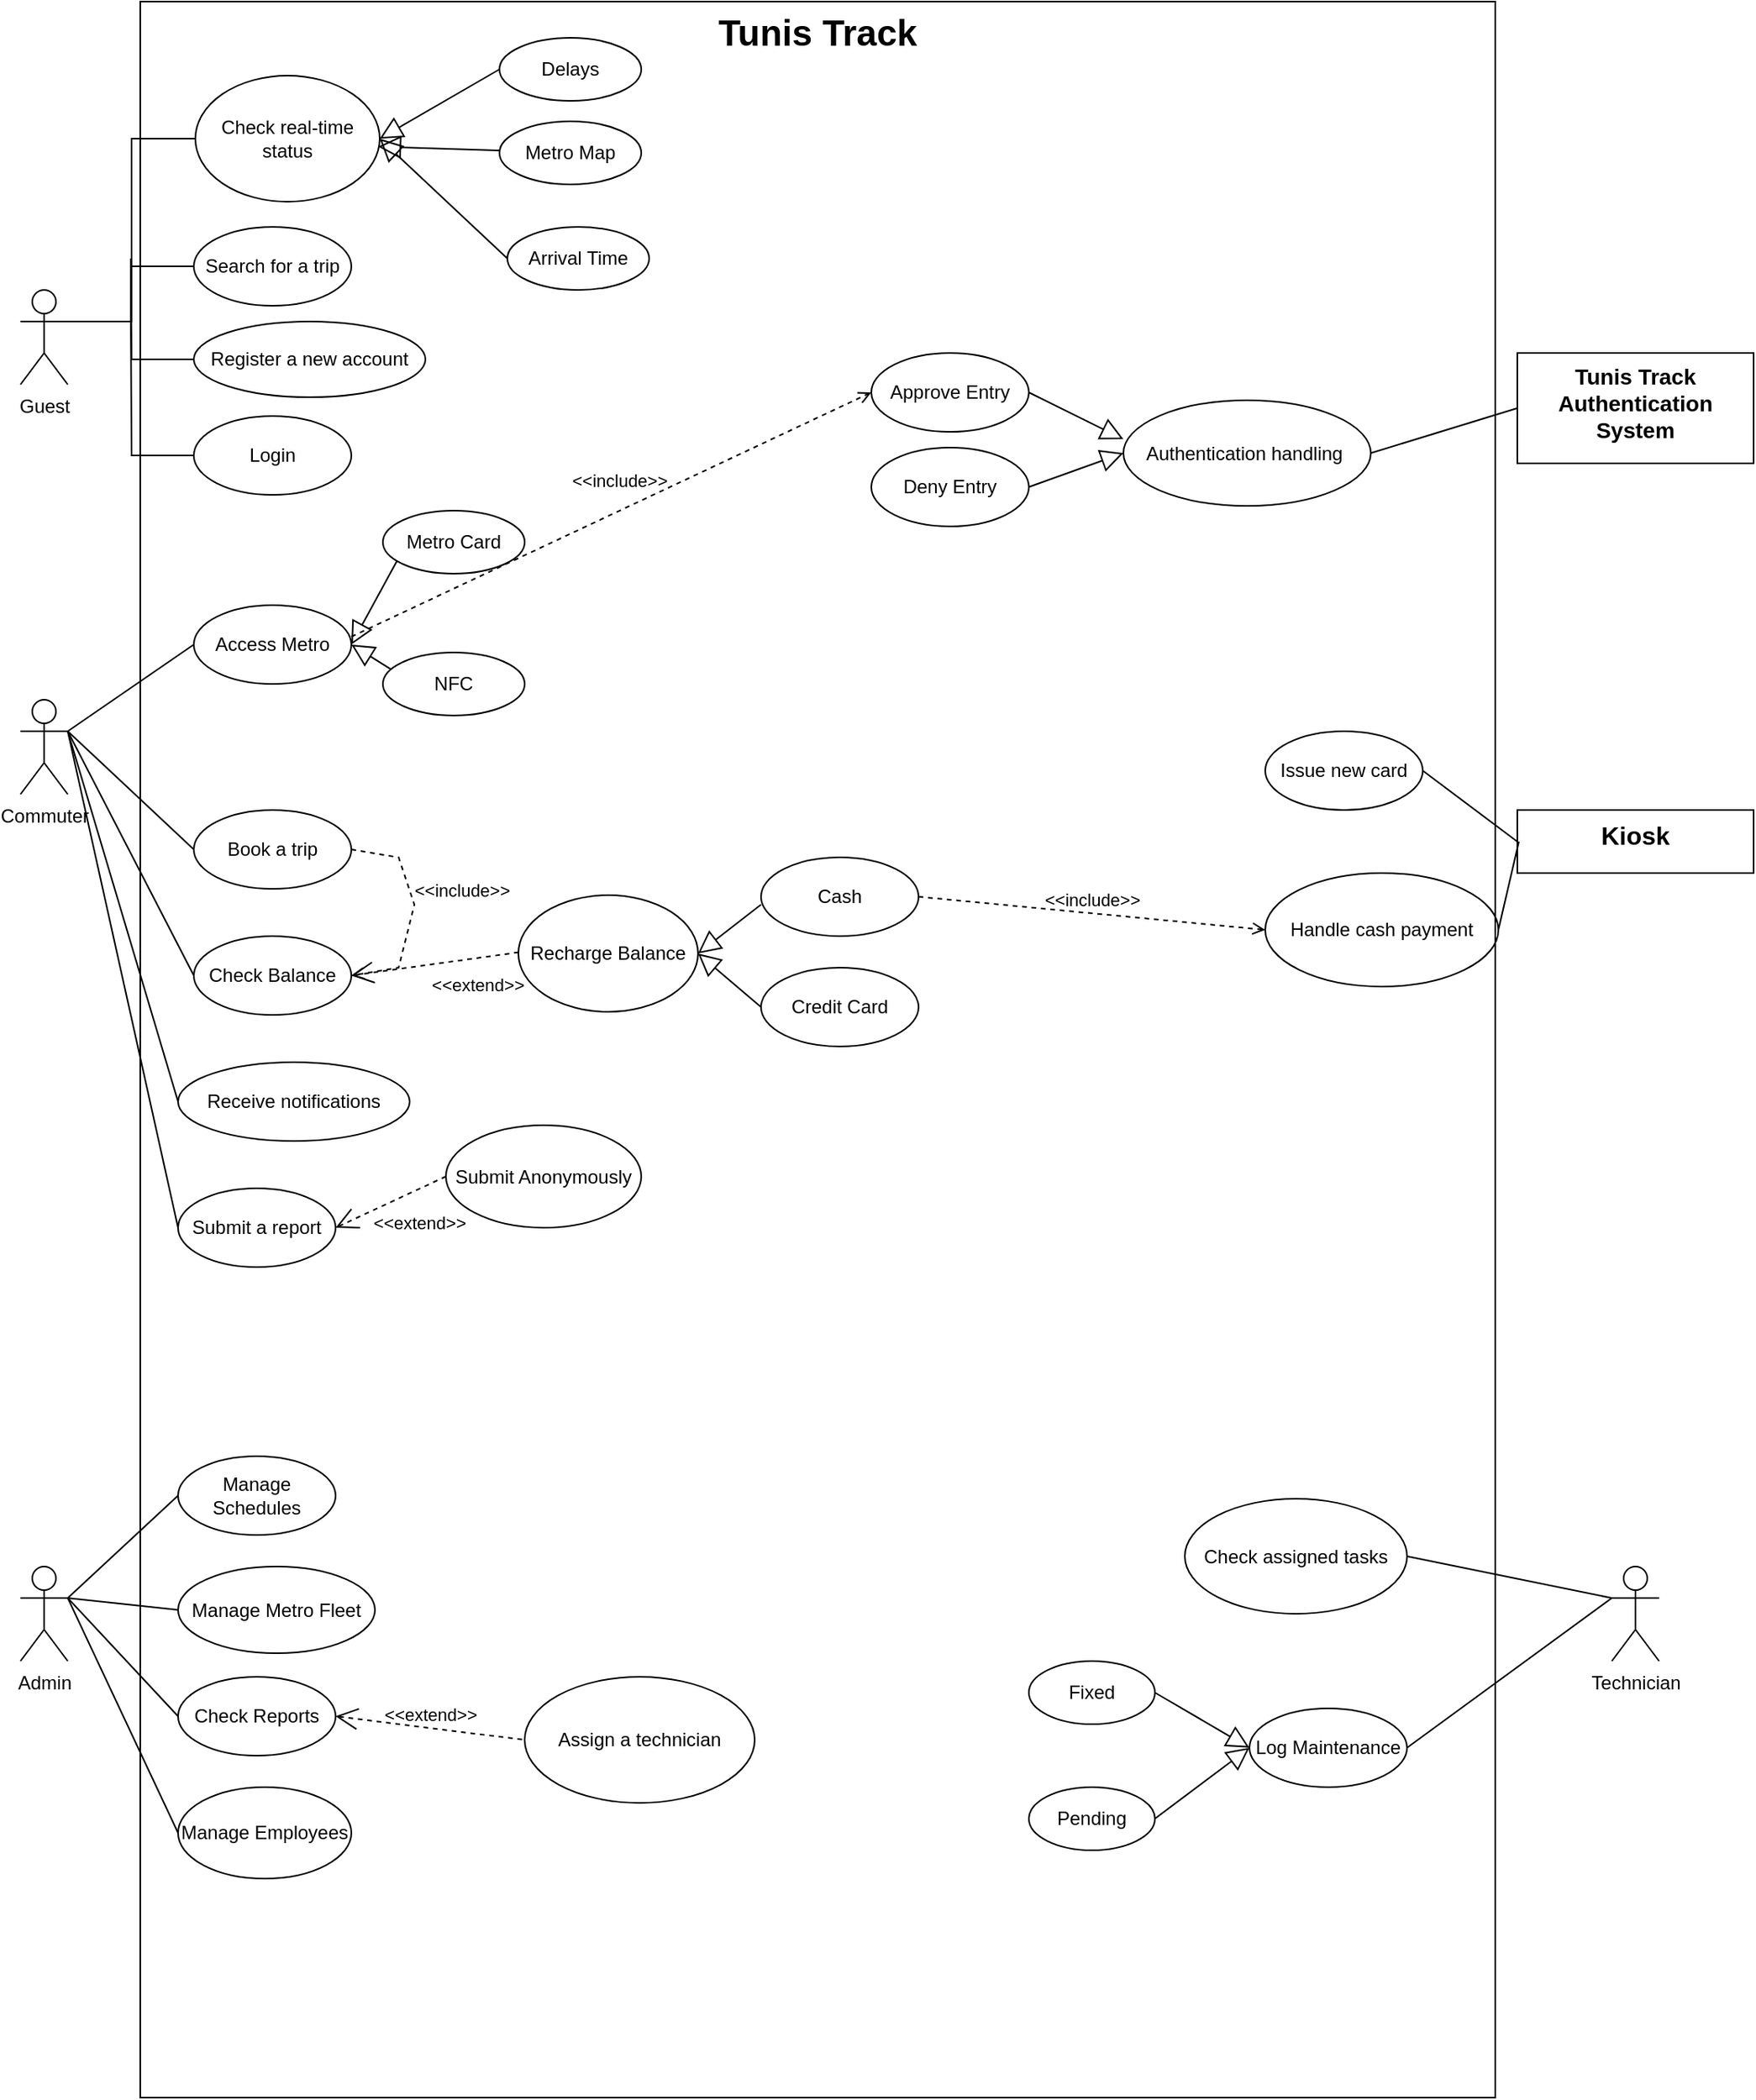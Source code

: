 <mxfile version="27.0.6">
  <diagram name="Page-1" id="7U1X7uFGqsOA9vyklkG4">
    <mxGraphModel dx="1612" dy="894" grid="0" gridSize="10" guides="1" tooltips="1" connect="1" arrows="1" fold="1" page="1" pageScale="1" pageWidth="120" pageHeight="200" math="0" shadow="0">
      <root>
        <mxCell id="0" />
        <mxCell id="1" parent="0" />
        <mxCell id="vQja3zcPBgWwOKAa9QhB-1" value="Guest" style="shape=umlActor;verticalLabelPosition=bottom;verticalAlign=top;html=1;outlineConnect=0;labelBackgroundColor=none;rounded=0;" parent="1" vertex="1">
          <mxGeometry x="30" y="320" width="30" height="60" as="geometry" />
        </mxCell>
        <mxCell id="vQja3zcPBgWwOKAa9QhB-3" value="Check real-time status" style="ellipse;whiteSpace=wrap;html=1;labelBackgroundColor=none;rounded=0;" parent="1" vertex="1">
          <mxGeometry x="141" y="184" width="117" height="80" as="geometry" />
        </mxCell>
        <mxCell id="vQja3zcPBgWwOKAa9QhB-4" value="Search for a trip" style="ellipse;whiteSpace=wrap;html=1;labelBackgroundColor=none;rounded=0;" parent="1" vertex="1">
          <mxGeometry x="140" y="280" width="100" height="50" as="geometry" />
        </mxCell>
        <mxCell id="vQja3zcPBgWwOKAa9QhB-11" value="" style="edgeStyle=orthogonalEdgeStyle;rounded=0;orthogonalLoop=1;jettySize=auto;html=1;endArrow=none;startFill=0;labelBackgroundColor=none;fontColor=default;" parent="1" source="vQja3zcPBgWwOKAa9QhB-5" edge="1">
          <mxGeometry relative="1" as="geometry">
            <mxPoint x="100" y="300" as="targetPoint" />
          </mxGeometry>
        </mxCell>
        <mxCell id="vQja3zcPBgWwOKAa9QhB-5" value="Register a new account" style="ellipse;whiteSpace=wrap;html=1;labelBackgroundColor=none;rounded=0;" parent="1" vertex="1">
          <mxGeometry x="140" y="340" width="147" height="48" as="geometry" />
        </mxCell>
        <mxCell id="vQja3zcPBgWwOKAa9QhB-12" style="edgeStyle=orthogonalEdgeStyle;rounded=0;orthogonalLoop=1;jettySize=auto;html=1;endArrow=none;startFill=0;labelBackgroundColor=none;fontColor=default;" parent="1" source="vQja3zcPBgWwOKAa9QhB-6" edge="1">
          <mxGeometry relative="1" as="geometry">
            <mxPoint x="100" y="330" as="targetPoint" />
          </mxGeometry>
        </mxCell>
        <mxCell id="vQja3zcPBgWwOKAa9QhB-6" value="Login" style="ellipse;whiteSpace=wrap;html=1;labelBackgroundColor=none;rounded=0;" parent="1" vertex="1">
          <mxGeometry x="140" y="400" width="100" height="50" as="geometry" />
        </mxCell>
        <mxCell id="vQja3zcPBgWwOKAa9QhB-8" style="edgeStyle=orthogonalEdgeStyle;rounded=0;orthogonalLoop=1;jettySize=auto;html=1;entryX=1;entryY=0.333;entryDx=0;entryDy=0;entryPerimeter=0;endArrow=none;startFill=0;labelBackgroundColor=none;fontColor=default;" parent="1" source="vQja3zcPBgWwOKAa9QhB-3" target="vQja3zcPBgWwOKAa9QhB-1" edge="1">
          <mxGeometry relative="1" as="geometry" />
        </mxCell>
        <mxCell id="vQja3zcPBgWwOKAa9QhB-9" style="edgeStyle=orthogonalEdgeStyle;rounded=0;orthogonalLoop=1;jettySize=auto;html=1;entryX=1;entryY=0.333;entryDx=0;entryDy=0;entryPerimeter=0;endArrow=none;startFill=0;labelBackgroundColor=none;fontColor=default;" parent="1" source="vQja3zcPBgWwOKAa9QhB-4" target="vQja3zcPBgWwOKAa9QhB-1" edge="1">
          <mxGeometry relative="1" as="geometry" />
        </mxCell>
        <mxCell id="vQja3zcPBgWwOKAa9QhB-13" value="Delays" style="ellipse;whiteSpace=wrap;html=1;labelBackgroundColor=none;rounded=0;" parent="1" vertex="1">
          <mxGeometry x="334" y="160" width="90" height="40" as="geometry" />
        </mxCell>
        <mxCell id="vQja3zcPBgWwOKAa9QhB-14" value="Arrival Time" style="ellipse;whiteSpace=wrap;html=1;labelBackgroundColor=none;rounded=0;" parent="1" vertex="1">
          <mxGeometry x="339" y="280" width="90" height="40" as="geometry" />
        </mxCell>
        <mxCell id="vQja3zcPBgWwOKAa9QhB-15" value="Metro Map" style="ellipse;whiteSpace=wrap;html=1;labelBackgroundColor=none;rounded=0;" parent="1" vertex="1">
          <mxGeometry x="334" y="213" width="90" height="40" as="geometry" />
        </mxCell>
        <mxCell id="vQja3zcPBgWwOKAa9QhB-18" value="" style="edgeStyle=none;html=1;endArrow=block;endFill=0;endSize=12;verticalAlign=bottom;rounded=0;exitX=0;exitY=0.5;exitDx=0;exitDy=0;entryX=1;entryY=0.5;entryDx=0;entryDy=0;labelBackgroundColor=none;fontColor=default;" parent="1" source="vQja3zcPBgWwOKAa9QhB-13" target="vQja3zcPBgWwOKAa9QhB-3" edge="1">
          <mxGeometry width="160" relative="1" as="geometry">
            <mxPoint x="200" y="330" as="sourcePoint" />
            <mxPoint x="360" y="330" as="targetPoint" />
          </mxGeometry>
        </mxCell>
        <mxCell id="vQja3zcPBgWwOKAa9QhB-19" value="" style="edgeStyle=none;html=1;endArrow=block;endFill=0;endSize=12;verticalAlign=bottom;rounded=0;labelBackgroundColor=none;fontColor=default;" parent="1" source="vQja3zcPBgWwOKAa9QhB-15" edge="1">
          <mxGeometry width="160" relative="1" as="geometry">
            <mxPoint x="510" y="290" as="sourcePoint" />
            <mxPoint x="257" y="229" as="targetPoint" />
          </mxGeometry>
        </mxCell>
        <mxCell id="vQja3zcPBgWwOKAa9QhB-20" value="" style="edgeStyle=none;html=1;endArrow=block;endFill=0;endSize=12;verticalAlign=bottom;rounded=0;exitX=0;exitY=0.5;exitDx=0;exitDy=0;entryX=1;entryY=0.5;entryDx=0;entryDy=0;labelBackgroundColor=none;fontColor=default;" parent="1" source="vQja3zcPBgWwOKAa9QhB-14" target="vQja3zcPBgWwOKAa9QhB-3" edge="1">
          <mxGeometry width="160" relative="1" as="geometry">
            <mxPoint x="520" y="310" as="sourcePoint" />
            <mxPoint x="480" y="360" as="targetPoint" />
          </mxGeometry>
        </mxCell>
        <mxCell id="vQja3zcPBgWwOKAa9QhB-21" value="Commuter" style="shape=umlActor;html=1;verticalLabelPosition=bottom;verticalAlign=top;align=center;labelBackgroundColor=none;rounded=0;" parent="1" vertex="1">
          <mxGeometry x="30" y="580" width="30" height="60" as="geometry" />
        </mxCell>
        <mxCell id="vQja3zcPBgWwOKAa9QhB-23" value="Access Metro" style="ellipse;whiteSpace=wrap;html=1;labelBackgroundColor=none;rounded=0;" parent="1" vertex="1">
          <mxGeometry x="140" y="520" width="100" height="50" as="geometry" />
        </mxCell>
        <mxCell id="vQja3zcPBgWwOKAa9QhB-24" value="Submit a report" style="ellipse;whiteSpace=wrap;html=1;labelBackgroundColor=none;rounded=0;" parent="1" vertex="1">
          <mxGeometry x="130" y="890" width="100" height="50" as="geometry" />
        </mxCell>
        <mxCell id="vQja3zcPBgWwOKAa9QhB-25" value="Receive notifications" style="ellipse;whiteSpace=wrap;html=1;labelBackgroundColor=none;rounded=0;" parent="1" vertex="1">
          <mxGeometry x="130" y="810" width="147" height="50" as="geometry" />
        </mxCell>
        <mxCell id="vQja3zcPBgWwOKAa9QhB-26" value="Check Balance" style="ellipse;whiteSpace=wrap;html=1;labelBackgroundColor=none;rounded=0;" parent="1" vertex="1">
          <mxGeometry x="140" y="730" width="100" height="50" as="geometry" />
        </mxCell>
        <mxCell id="vQja3zcPBgWwOKAa9QhB-27" value="Book a trip" style="ellipse;whiteSpace=wrap;html=1;labelBackgroundColor=none;rounded=0;" parent="1" vertex="1">
          <mxGeometry x="140" y="650" width="100" height="50" as="geometry" />
        </mxCell>
        <mxCell id="vQja3zcPBgWwOKAa9QhB-28" value="" style="edgeStyle=none;html=1;endArrow=none;verticalAlign=bottom;rounded=0;exitX=1;exitY=0.333;exitDx=0;exitDy=0;exitPerimeter=0;entryX=0;entryY=0.5;entryDx=0;entryDy=0;labelBackgroundColor=none;fontColor=default;" parent="1" source="vQja3zcPBgWwOKAa9QhB-21" target="vQja3zcPBgWwOKAa9QhB-23" edge="1">
          <mxGeometry width="160" relative="1" as="geometry">
            <mxPoint x="50" y="630" as="sourcePoint" />
            <mxPoint x="210" y="630" as="targetPoint" />
          </mxGeometry>
        </mxCell>
        <mxCell id="vQja3zcPBgWwOKAa9QhB-29" value="" style="edgeStyle=none;html=1;endArrow=none;verticalAlign=bottom;rounded=0;exitX=1;exitY=0.333;exitDx=0;exitDy=0;exitPerimeter=0;entryX=0;entryY=0.5;entryDx=0;entryDy=0;labelBackgroundColor=none;fontColor=default;" parent="1" source="vQja3zcPBgWwOKAa9QhB-21" target="vQja3zcPBgWwOKAa9QhB-27" edge="1">
          <mxGeometry width="160" relative="1" as="geometry">
            <mxPoint x="340" y="615" as="sourcePoint" />
            <mxPoint x="420" y="560" as="targetPoint" />
          </mxGeometry>
        </mxCell>
        <mxCell id="vQja3zcPBgWwOKAa9QhB-30" value="" style="edgeStyle=none;html=1;endArrow=none;verticalAlign=bottom;rounded=0;exitX=1;exitY=0.333;exitDx=0;exitDy=0;exitPerimeter=0;entryX=0;entryY=0.5;entryDx=0;entryDy=0;labelBackgroundColor=none;fontColor=default;" parent="1" source="vQja3zcPBgWwOKAa9QhB-21" target="vQja3zcPBgWwOKAa9QhB-26" edge="1">
          <mxGeometry width="160" relative="1" as="geometry">
            <mxPoint x="360" y="615" as="sourcePoint" />
            <mxPoint x="440" y="560" as="targetPoint" />
          </mxGeometry>
        </mxCell>
        <mxCell id="vQja3zcPBgWwOKAa9QhB-31" value="" style="edgeStyle=none;html=1;endArrow=none;verticalAlign=bottom;rounded=0;entryX=0;entryY=0.5;entryDx=0;entryDy=0;exitX=1;exitY=0.333;exitDx=0;exitDy=0;exitPerimeter=0;labelBackgroundColor=none;fontColor=default;" parent="1" source="vQja3zcPBgWwOKAa9QhB-21" target="vQja3zcPBgWwOKAa9QhB-25" edge="1">
          <mxGeometry width="160" relative="1" as="geometry">
            <mxPoint x="390" y="625" as="sourcePoint" />
            <mxPoint x="470" y="570" as="targetPoint" />
          </mxGeometry>
        </mxCell>
        <mxCell id="vQja3zcPBgWwOKAa9QhB-32" value="" style="edgeStyle=none;html=1;endArrow=none;verticalAlign=bottom;rounded=0;exitX=1;exitY=0.333;exitDx=0;exitDy=0;exitPerimeter=0;entryX=0;entryY=0.5;entryDx=0;entryDy=0;labelBackgroundColor=none;fontColor=default;" parent="1" source="vQja3zcPBgWwOKAa9QhB-21" target="vQja3zcPBgWwOKAa9QhB-24" edge="1">
          <mxGeometry width="160" relative="1" as="geometry">
            <mxPoint x="510" y="635" as="sourcePoint" />
            <mxPoint x="590" y="580" as="targetPoint" />
          </mxGeometry>
        </mxCell>
        <mxCell id="vQja3zcPBgWwOKAa9QhB-33" value="" style="edgeStyle=none;html=1;endArrow=block;endFill=0;endSize=12;verticalAlign=bottom;rounded=0;entryX=1;entryY=0.5;entryDx=0;entryDy=0;labelBackgroundColor=none;fontColor=default;" parent="1" target="vQja3zcPBgWwOKAa9QhB-23" edge="1">
          <mxGeometry width="160" relative="1" as="geometry">
            <mxPoint x="270" y="490" as="sourcePoint" />
            <mxPoint x="240" y="630" as="targetPoint" />
          </mxGeometry>
        </mxCell>
        <mxCell id="vQja3zcPBgWwOKAa9QhB-34" value="" style="edgeStyle=none;html=1;endArrow=block;endFill=0;endSize=12;verticalAlign=bottom;rounded=0;entryX=1;entryY=0.5;entryDx=0;entryDy=0;labelBackgroundColor=none;fontColor=default;" parent="1" target="vQja3zcPBgWwOKAa9QhB-23" edge="1">
          <mxGeometry width="160" relative="1" as="geometry">
            <mxPoint x="280" y="570" as="sourcePoint" />
            <mxPoint x="370" y="605" as="targetPoint" />
          </mxGeometry>
        </mxCell>
        <mxCell id="vQja3zcPBgWwOKAa9QhB-36" value="NFC" style="ellipse;whiteSpace=wrap;html=1;labelBackgroundColor=none;rounded=0;" parent="1" vertex="1">
          <mxGeometry x="260" y="550" width="90" height="40" as="geometry" />
        </mxCell>
        <mxCell id="vQja3zcPBgWwOKAa9QhB-37" value="Metro Card" style="ellipse;whiteSpace=wrap;html=1;labelBackgroundColor=none;rounded=0;" parent="1" vertex="1">
          <mxGeometry x="260" y="460" width="90" height="40" as="geometry" />
        </mxCell>
        <mxCell id="vQja3zcPBgWwOKAa9QhB-38" value="&amp;lt;&amp;lt;include&amp;gt;&amp;gt;" style="edgeStyle=none;html=1;endArrow=open;verticalAlign=bottom;dashed=1;labelBackgroundColor=none;rounded=0;exitX=1;exitY=0.5;exitDx=0;exitDy=0;entryX=1;entryY=0.5;entryDx=0;entryDy=0;fontColor=default;" parent="1" source="vQja3zcPBgWwOKAa9QhB-27" target="vQja3zcPBgWwOKAa9QhB-26" edge="1">
          <mxGeometry x="-0.072" y="30" width="160" relative="1" as="geometry">
            <mxPoint x="330" y="720" as="sourcePoint" />
            <mxPoint x="490" y="720" as="targetPoint" />
            <Array as="points">
              <mxPoint x="270" y="680" />
              <mxPoint x="280" y="710" />
              <mxPoint x="270" y="750" />
            </Array>
            <mxPoint x="1" y="-7" as="offset" />
          </mxGeometry>
        </mxCell>
        <mxCell id="vQja3zcPBgWwOKAa9QhB-39" value="&amp;lt;&amp;lt;extend&amp;gt;&amp;gt;" style="edgeStyle=none;html=1;startArrow=open;endArrow=none;startSize=12;verticalAlign=bottom;dashed=1;labelBackgroundColor=none;rounded=0;exitX=1;exitY=0.5;exitDx=0;exitDy=0;fontColor=default;" parent="1" source="vQja3zcPBgWwOKAa9QhB-26" edge="1">
          <mxGeometry x="-0.151" y="-26" width="160" relative="1" as="geometry">
            <mxPoint x="240" y="750" as="sourcePoint" />
            <mxPoint x="420" y="730" as="targetPoint" />
            <mxPoint as="offset" />
          </mxGeometry>
        </mxCell>
        <mxCell id="vQja3zcPBgWwOKAa9QhB-40" value="Recharge Balance" style="ellipse;whiteSpace=wrap;html=1;labelBackgroundColor=none;rounded=0;" parent="1" vertex="1">
          <mxGeometry x="346" y="704" width="114" height="74" as="geometry" />
        </mxCell>
        <mxCell id="vQja3zcPBgWwOKAa9QhB-41" value="" style="edgeStyle=none;html=1;endArrow=block;endFill=0;endSize=12;verticalAlign=bottom;rounded=0;entryX=1;entryY=0.5;entryDx=0;entryDy=0;labelBackgroundColor=none;fontColor=default;" parent="1" target="vQja3zcPBgWwOKAa9QhB-40" edge="1">
          <mxGeometry width="160" relative="1" as="geometry">
            <mxPoint x="500" y="710" as="sourcePoint" />
            <mxPoint x="600" y="750" as="targetPoint" />
          </mxGeometry>
        </mxCell>
        <mxCell id="vQja3zcPBgWwOKAa9QhB-43" value="Cash" style="ellipse;whiteSpace=wrap;html=1;labelBackgroundColor=none;rounded=0;" parent="1" vertex="1">
          <mxGeometry x="500" y="680" width="100" height="50" as="geometry" />
        </mxCell>
        <mxCell id="vQja3zcPBgWwOKAa9QhB-44" value="" style="edgeStyle=none;html=1;endArrow=block;endFill=0;endSize=12;verticalAlign=bottom;rounded=0;entryX=1;entryY=0.5;entryDx=0;entryDy=0;exitX=0;exitY=0.5;exitDx=0;exitDy=0;labelBackgroundColor=none;fontColor=default;" parent="1" source="vQja3zcPBgWwOKAa9QhB-47" target="vQja3zcPBgWwOKAa9QhB-40" edge="1">
          <mxGeometry width="160" relative="1" as="geometry">
            <mxPoint x="490" y="770" as="sourcePoint" />
            <mxPoint x="570" y="790" as="targetPoint" />
          </mxGeometry>
        </mxCell>
        <mxCell id="vQja3zcPBgWwOKAa9QhB-47" value="Credit Card" style="ellipse;whiteSpace=wrap;html=1;labelBackgroundColor=none;rounded=0;" parent="1" vertex="1">
          <mxGeometry x="500" y="750" width="100" height="50" as="geometry" />
        </mxCell>
        <mxCell id="vQja3zcPBgWwOKAa9QhB-48" value="&amp;lt;&amp;lt;extend&amp;gt;&amp;gt;" style="edgeStyle=none;html=1;startArrow=open;endArrow=none;startSize=12;verticalAlign=bottom;dashed=1;labelBackgroundColor=none;rounded=0;exitX=1;exitY=0.5;exitDx=0;exitDy=0;entryX=0;entryY=0.5;entryDx=0;entryDy=0;fontColor=default;" parent="1" source="vQja3zcPBgWwOKAa9QhB-24" target="vQja3zcPBgWwOKAa9QhB-49" edge="1">
          <mxGeometry x="0.18" y="-28" width="160" relative="1" as="geometry">
            <mxPoint x="380" y="790" as="sourcePoint" />
            <mxPoint x="300" y="880" as="targetPoint" />
            <mxPoint as="offset" />
          </mxGeometry>
        </mxCell>
        <mxCell id="vQja3zcPBgWwOKAa9QhB-49" value="Submit Anonymously" style="ellipse;whiteSpace=wrap;html=1;labelBackgroundColor=none;rounded=0;" parent="1" vertex="1">
          <mxGeometry x="300" y="850" width="124" height="65" as="geometry" />
        </mxCell>
        <mxCell id="vQja3zcPBgWwOKAa9QhB-54" value="&lt;font style=&quot;font-size: 14px;&quot;&gt;Tunis Track Authentication System&lt;/font&gt;" style="shape=rect;html=1;verticalAlign=top;fontStyle=1;whiteSpace=wrap;align=center;labelBackgroundColor=none;rounded=0;" parent="1" vertex="1">
          <mxGeometry x="980" y="360" width="150" height="70" as="geometry" />
        </mxCell>
        <mxCell id="vQja3zcPBgWwOKAa9QhB-55" value="Authentication handling&amp;nbsp;" style="ellipse;whiteSpace=wrap;html=1;labelBackgroundColor=none;rounded=0;" parent="1" vertex="1">
          <mxGeometry x="730" y="390" width="157" height="67" as="geometry" />
        </mxCell>
        <mxCell id="vQja3zcPBgWwOKAa9QhB-56" value="" style="edgeStyle=none;html=1;endArrow=none;verticalAlign=bottom;rounded=0;exitX=1;exitY=0.5;exitDx=0;exitDy=0;entryX=0;entryY=0.5;entryDx=0;entryDy=0;labelBackgroundColor=none;fontColor=default;" parent="1" source="vQja3zcPBgWwOKAa9QhB-55" target="vQja3zcPBgWwOKAa9QhB-54" edge="1">
          <mxGeometry width="160" relative="1" as="geometry">
            <mxPoint x="820" y="410" as="sourcePoint" />
            <mxPoint x="980" y="410" as="targetPoint" />
          </mxGeometry>
        </mxCell>
        <mxCell id="vQja3zcPBgWwOKAa9QhB-57" value="" style="edgeStyle=none;html=1;endArrow=block;endFill=0;endSize=12;verticalAlign=bottom;rounded=0;exitX=1;exitY=0.5;exitDx=0;exitDy=0;labelBackgroundColor=none;fontColor=default;" parent="1" source="vQja3zcPBgWwOKAa9QhB-62" edge="1">
          <mxGeometry width="160" relative="1" as="geometry">
            <mxPoint x="670" y="390" as="sourcePoint" />
            <mxPoint x="730" y="414.67" as="targetPoint" />
          </mxGeometry>
        </mxCell>
        <mxCell id="vQja3zcPBgWwOKAa9QhB-58" value="" style="edgeStyle=none;html=1;endArrow=block;endFill=0;endSize=12;verticalAlign=bottom;rounded=0;entryX=0;entryY=0.5;entryDx=0;entryDy=0;exitX=1;exitY=0.5;exitDx=0;exitDy=0;labelBackgroundColor=none;fontColor=default;" parent="1" source="vQja3zcPBgWwOKAa9QhB-60" target="vQja3zcPBgWwOKAa9QhB-55" edge="1">
          <mxGeometry width="160" relative="1" as="geometry">
            <mxPoint x="670" y="440" as="sourcePoint" />
            <mxPoint x="730" y="420" as="targetPoint" />
          </mxGeometry>
        </mxCell>
        <mxCell id="vQja3zcPBgWwOKAa9QhB-60" value="Deny Entry" style="ellipse;whiteSpace=wrap;html=1;labelBackgroundColor=none;rounded=0;" parent="1" vertex="1">
          <mxGeometry x="570" y="420" width="100" height="50" as="geometry" />
        </mxCell>
        <mxCell id="vQja3zcPBgWwOKAa9QhB-62" value="Approve Entry" style="ellipse;whiteSpace=wrap;html=1;labelBackgroundColor=none;rounded=0;" parent="1" vertex="1">
          <mxGeometry x="570" y="360" width="100" height="50" as="geometry" />
        </mxCell>
        <mxCell id="vQja3zcPBgWwOKAa9QhB-63" value="&amp;lt;&amp;lt;include&amp;gt;&amp;gt;" style="edgeStyle=none;html=1;endArrow=open;verticalAlign=bottom;dashed=1;labelBackgroundColor=none;rounded=0;entryX=0;entryY=0.5;entryDx=0;entryDy=0;fontColor=default;" parent="1" target="vQja3zcPBgWwOKAa9QhB-62" edge="1">
          <mxGeometry x="0.054" y="9" width="160" relative="1" as="geometry">
            <mxPoint x="240" y="540" as="sourcePoint" />
            <mxPoint x="480" y="410" as="targetPoint" />
            <mxPoint as="offset" />
          </mxGeometry>
        </mxCell>
        <mxCell id="vQja3zcPBgWwOKAa9QhB-64" value="&lt;font style=&quot;font-size: 16px;&quot;&gt;Kiosk&lt;/font&gt;" style="shape=rect;html=1;verticalAlign=top;fontStyle=1;whiteSpace=wrap;align=center;labelBackgroundColor=none;rounded=0;" parent="1" vertex="1">
          <mxGeometry x="980" y="650" width="150" height="40" as="geometry" />
        </mxCell>
        <mxCell id="vQja3zcPBgWwOKAa9QhB-65" value="" style="edgeStyle=none;html=1;endArrow=none;verticalAlign=bottom;rounded=0;exitX=1;exitY=0.5;exitDx=0;exitDy=0;labelBackgroundColor=none;fontColor=default;" parent="1" source="vQja3zcPBgWwOKAa9QhB-68" edge="1">
          <mxGeometry width="160" relative="1" as="geometry">
            <mxPoint x="650" y="670" as="sourcePoint" />
            <mxPoint x="981" y="670" as="targetPoint" />
          </mxGeometry>
        </mxCell>
        <mxCell id="vQja3zcPBgWwOKAa9QhB-66" value="" style="edgeStyle=none;html=1;endArrow=none;verticalAlign=bottom;rounded=0;entryX=0;entryY=0.5;entryDx=0;entryDy=0;exitX=1;exitY=0.5;exitDx=0;exitDy=0;labelBackgroundColor=none;fontColor=default;" parent="1" source="vQja3zcPBgWwOKAa9QhB-67" target="vQja3zcPBgWwOKAa9QhB-64" edge="1">
          <mxGeometry width="160" relative="1" as="geometry">
            <mxPoint x="650" y="670" as="sourcePoint" />
            <mxPoint x="810" y="670" as="targetPoint" />
          </mxGeometry>
        </mxCell>
        <mxCell id="vQja3zcPBgWwOKAa9QhB-67" value="Issue new card" style="ellipse;whiteSpace=wrap;html=1;labelBackgroundColor=none;rounded=0;" parent="1" vertex="1">
          <mxGeometry x="820" y="600" width="100" height="50" as="geometry" />
        </mxCell>
        <mxCell id="vQja3zcPBgWwOKAa9QhB-68" value="Handle cash payment" style="ellipse;whiteSpace=wrap;html=1;labelBackgroundColor=none;rounded=0;" parent="1" vertex="1">
          <mxGeometry x="820" y="690" width="148" height="72" as="geometry" />
        </mxCell>
        <mxCell id="vQja3zcPBgWwOKAa9QhB-69" value="&amp;lt;&amp;lt;include&amp;gt;&amp;gt;" style="edgeStyle=none;html=1;endArrow=open;verticalAlign=bottom;dashed=1;labelBackgroundColor=none;rounded=0;exitX=1;exitY=0.5;exitDx=0;exitDy=0;entryX=0;entryY=0.5;entryDx=0;entryDy=0;fontColor=default;" parent="1" source="vQja3zcPBgWwOKAa9QhB-43" target="vQja3zcPBgWwOKAa9QhB-68" edge="1">
          <mxGeometry width="160" relative="1" as="geometry">
            <mxPoint x="690" y="670" as="sourcePoint" />
            <mxPoint x="850" y="670" as="targetPoint" />
          </mxGeometry>
        </mxCell>
        <mxCell id="vQja3zcPBgWwOKAa9QhB-70" value="Admin&lt;div&gt;&lt;br&gt;&lt;/div&gt;" style="shape=umlActor;html=1;verticalLabelPosition=bottom;verticalAlign=top;align=center;labelBackgroundColor=none;rounded=0;" parent="1" vertex="1">
          <mxGeometry x="30" y="1130" width="30" height="60" as="geometry" />
        </mxCell>
        <mxCell id="vQja3zcPBgWwOKAa9QhB-71" value="Manage Metro Fleet" style="ellipse;whiteSpace=wrap;html=1;labelBackgroundColor=none;rounded=0;" parent="1" vertex="1">
          <mxGeometry x="130" y="1130" width="125" height="55" as="geometry" />
        </mxCell>
        <mxCell id="vQja3zcPBgWwOKAa9QhB-72" value="Manage Schedules" style="ellipse;whiteSpace=wrap;html=1;labelBackgroundColor=none;rounded=0;" parent="1" vertex="1">
          <mxGeometry x="130" y="1060" width="100" height="50" as="geometry" />
        </mxCell>
        <mxCell id="vQja3zcPBgWwOKAa9QhB-73" value="Check Reports" style="ellipse;whiteSpace=wrap;html=1;labelBackgroundColor=none;rounded=0;" parent="1" vertex="1">
          <mxGeometry x="130" y="1200" width="100" height="50" as="geometry" />
        </mxCell>
        <mxCell id="vQja3zcPBgWwOKAa9QhB-74" value="Manage Employees" style="ellipse;whiteSpace=wrap;html=1;labelBackgroundColor=none;rounded=0;" parent="1" vertex="1">
          <mxGeometry x="130" y="1270" width="110" height="58" as="geometry" />
        </mxCell>
        <mxCell id="vQja3zcPBgWwOKAa9QhB-75" value="" style="edgeStyle=none;html=1;endArrow=none;verticalAlign=bottom;rounded=0;exitX=1;exitY=0.333;exitDx=0;exitDy=0;exitPerimeter=0;entryX=0;entryY=0.5;entryDx=0;entryDy=0;labelBackgroundColor=none;fontColor=default;" parent="1" source="vQja3zcPBgWwOKAa9QhB-70" target="vQja3zcPBgWwOKAa9QhB-72" edge="1">
          <mxGeometry width="160" relative="1" as="geometry">
            <mxPoint x="150" y="1110" as="sourcePoint" />
            <mxPoint x="310" y="1110" as="targetPoint" />
          </mxGeometry>
        </mxCell>
        <mxCell id="vQja3zcPBgWwOKAa9QhB-76" value="" style="edgeStyle=none;html=1;endArrow=none;verticalAlign=bottom;rounded=0;exitX=1;exitY=0.333;exitDx=0;exitDy=0;exitPerimeter=0;entryX=0;entryY=0.5;entryDx=0;entryDy=0;labelBackgroundColor=none;fontColor=default;" parent="1" source="vQja3zcPBgWwOKAa9QhB-70" target="vQja3zcPBgWwOKAa9QhB-74" edge="1">
          <mxGeometry width="160" relative="1" as="geometry">
            <mxPoint x="330" y="1125" as="sourcePoint" />
            <mxPoint x="400" y="1060" as="targetPoint" />
          </mxGeometry>
        </mxCell>
        <mxCell id="vQja3zcPBgWwOKAa9QhB-77" value="" style="edgeStyle=none;html=1;endArrow=none;verticalAlign=bottom;rounded=0;exitX=1;exitY=0.333;exitDx=0;exitDy=0;exitPerimeter=0;entryX=0;entryY=0.5;entryDx=0;entryDy=0;labelBackgroundColor=none;fontColor=default;" parent="1" source="vQja3zcPBgWwOKAa9QhB-70" target="vQja3zcPBgWwOKAa9QhB-73" edge="1">
          <mxGeometry width="160" relative="1" as="geometry">
            <mxPoint x="340" y="1125" as="sourcePoint" />
            <mxPoint x="410" y="1060" as="targetPoint" />
          </mxGeometry>
        </mxCell>
        <mxCell id="vQja3zcPBgWwOKAa9QhB-78" value="" style="edgeStyle=none;html=1;endArrow=none;verticalAlign=bottom;rounded=0;exitX=1;exitY=0.333;exitDx=0;exitDy=0;exitPerimeter=0;entryX=0;entryY=0.5;entryDx=0;entryDy=0;labelBackgroundColor=none;fontColor=default;" parent="1" source="vQja3zcPBgWwOKAa9QhB-70" target="vQja3zcPBgWwOKAa9QhB-71" edge="1">
          <mxGeometry width="160" relative="1" as="geometry">
            <mxPoint x="340" y="1145" as="sourcePoint" />
            <mxPoint x="410" y="1080" as="targetPoint" />
          </mxGeometry>
        </mxCell>
        <mxCell id="vQja3zcPBgWwOKAa9QhB-79" value="Assign a technician" style="ellipse;whiteSpace=wrap;html=1;labelBackgroundColor=none;rounded=0;" parent="1" vertex="1">
          <mxGeometry x="350" y="1200" width="146" height="80" as="geometry" />
        </mxCell>
        <mxCell id="vQja3zcPBgWwOKAa9QhB-81" value="&amp;lt;&amp;lt;extend&amp;gt;&amp;gt;" style="edgeStyle=none;html=1;startArrow=open;endArrow=none;startSize=12;verticalAlign=bottom;dashed=1;labelBackgroundColor=none;rounded=0;exitX=1;exitY=0.5;exitDx=0;exitDy=0;entryX=0;entryY=0.5;entryDx=0;entryDy=0;fontColor=default;" parent="1" source="vQja3zcPBgWwOKAa9QhB-73" target="vQja3zcPBgWwOKAa9QhB-79" edge="1">
          <mxGeometry width="160" relative="1" as="geometry">
            <mxPoint x="150" y="1110" as="sourcePoint" />
            <mxPoint x="310" y="1110" as="targetPoint" />
          </mxGeometry>
        </mxCell>
        <mxCell id="vQja3zcPBgWwOKAa9QhB-82" value="Technician" style="shape=umlActor;html=1;verticalLabelPosition=bottom;verticalAlign=top;align=center;labelBackgroundColor=none;rounded=0;" parent="1" vertex="1">
          <mxGeometry x="1040" y="1130" width="30" height="60" as="geometry" />
        </mxCell>
        <mxCell id="vQja3zcPBgWwOKAa9QhB-83" value="Check assigned tasks" style="ellipse;whiteSpace=wrap;html=1;labelBackgroundColor=none;rounded=0;" parent="1" vertex="1">
          <mxGeometry x="769" y="1087" width="141" height="73" as="geometry" />
        </mxCell>
        <mxCell id="vQja3zcPBgWwOKAa9QhB-84" value="Log Maintenance" style="ellipse;whiteSpace=wrap;html=1;labelBackgroundColor=none;rounded=0;" parent="1" vertex="1">
          <mxGeometry x="810" y="1220" width="100" height="50" as="geometry" />
        </mxCell>
        <mxCell id="vQja3zcPBgWwOKAa9QhB-85" value="" style="edgeStyle=none;html=1;endArrow=none;verticalAlign=bottom;rounded=0;exitX=1;exitY=0.5;exitDx=0;exitDy=0;entryX=0;entryY=0.333;entryDx=0;entryDy=0;entryPerimeter=0;labelBackgroundColor=none;fontColor=default;" parent="1" source="vQja3zcPBgWwOKAa9QhB-83" target="vQja3zcPBgWwOKAa9QhB-82" edge="1">
          <mxGeometry width="160" relative="1" as="geometry">
            <mxPoint x="780" y="1130" as="sourcePoint" />
            <mxPoint x="940" y="1130" as="targetPoint" />
          </mxGeometry>
        </mxCell>
        <mxCell id="vQja3zcPBgWwOKAa9QhB-86" value="" style="edgeStyle=none;html=1;endArrow=none;verticalAlign=bottom;rounded=0;exitX=1;exitY=0.5;exitDx=0;exitDy=0;entryX=0;entryY=0.333;entryDx=0;entryDy=0;entryPerimeter=0;labelBackgroundColor=none;fontColor=default;" parent="1" source="vQja3zcPBgWwOKAa9QhB-84" target="vQja3zcPBgWwOKAa9QhB-82" edge="1">
          <mxGeometry width="160" relative="1" as="geometry">
            <mxPoint x="860" y="1130" as="sourcePoint" />
            <mxPoint x="940" y="1145" as="targetPoint" />
          </mxGeometry>
        </mxCell>
        <mxCell id="vQja3zcPBgWwOKAa9QhB-88" value="Fixed" style="ellipse;whiteSpace=wrap;html=1;labelBackgroundColor=none;rounded=0;" parent="1" vertex="1">
          <mxGeometry x="670" y="1190" width="80" height="40" as="geometry" />
        </mxCell>
        <mxCell id="vQja3zcPBgWwOKAa9QhB-89" value="Pending" style="ellipse;whiteSpace=wrap;html=1;labelBackgroundColor=none;rounded=0;" parent="1" vertex="1">
          <mxGeometry x="670" y="1270" width="80" height="40" as="geometry" />
        </mxCell>
        <mxCell id="vQja3zcPBgWwOKAa9QhB-90" value="" style="edgeStyle=none;html=1;endArrow=block;endFill=0;endSize=12;verticalAlign=bottom;rounded=0;entryX=0;entryY=0.5;entryDx=0;entryDy=0;exitX=1;exitY=0.5;exitDx=0;exitDy=0;labelBackgroundColor=none;fontColor=default;" parent="1" source="vQja3zcPBgWwOKAa9QhB-88" target="vQja3zcPBgWwOKAa9QhB-84" edge="1">
          <mxGeometry width="160" relative="1" as="geometry">
            <mxPoint x="550" y="1210" as="sourcePoint" />
            <mxPoint x="710" y="1210" as="targetPoint" />
          </mxGeometry>
        </mxCell>
        <mxCell id="vQja3zcPBgWwOKAa9QhB-91" value="" style="edgeStyle=none;html=1;endArrow=block;endFill=0;endSize=12;verticalAlign=bottom;rounded=0;entryX=0;entryY=0.5;entryDx=0;entryDy=0;exitX=1;exitY=0.5;exitDx=0;exitDy=0;labelBackgroundColor=none;fontColor=default;" parent="1" source="vQja3zcPBgWwOKAa9QhB-89" target="vQja3zcPBgWwOKAa9QhB-84" edge="1">
          <mxGeometry width="160" relative="1" as="geometry">
            <mxPoint x="550" y="1210" as="sourcePoint" />
            <mxPoint x="710" y="1210" as="targetPoint" />
          </mxGeometry>
        </mxCell>
        <mxCell id="vQja3zcPBgWwOKAa9QhB-94" value="&lt;font style=&quot;font-size: 23px;&quot;&gt;Tunis Track&lt;/font&gt;" style="shape=rect;html=1;verticalAlign=top;fontStyle=1;whiteSpace=wrap;align=center;fillColor=none;labelBackgroundColor=none;rounded=0;" parent="1" vertex="1">
          <mxGeometry x="106" y="137" width="860" height="1330" as="geometry" />
        </mxCell>
      </root>
    </mxGraphModel>
  </diagram>
</mxfile>
